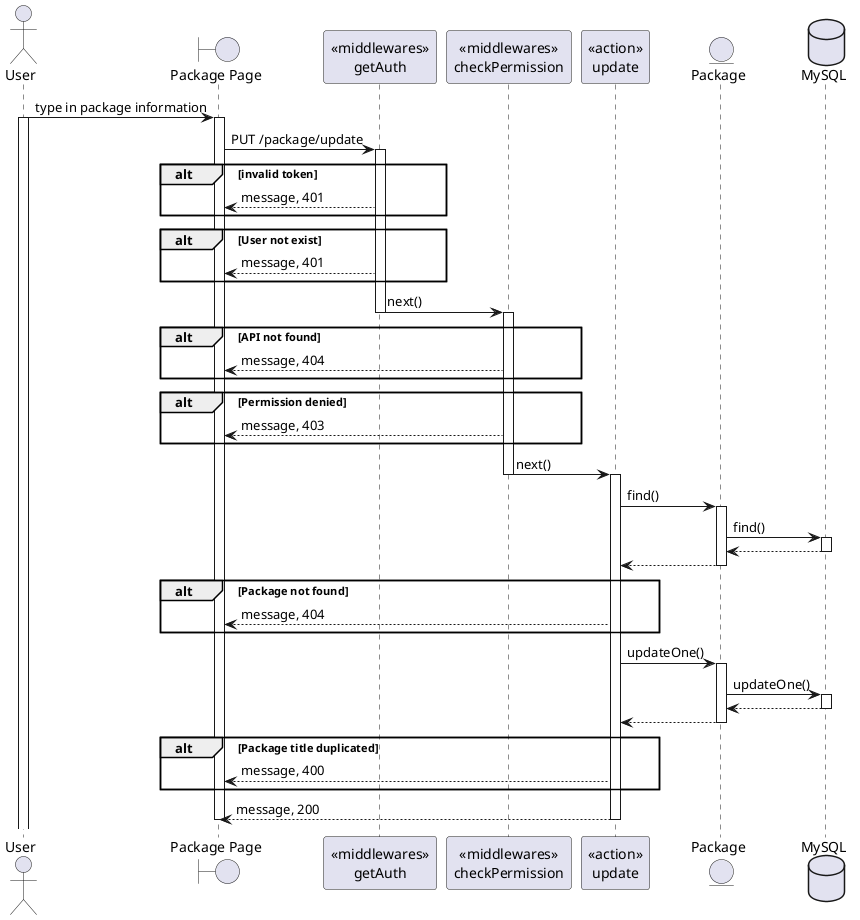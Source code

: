 @startuml
actor User
boundary "Package Page" as Client
participant "<<middlewares>>\ngetAuth" as mid1
participant "<<middlewares>>\ncheckPermission" as mid2
participant "<<action>>\nupdate" as Controller
entity "Package" as Model
database "MySQL" as DB

User -> Client: type in package information
activate User
activate Client
Client -> mid1: PUT /package/update
activate mid1
alt invalid token
    mid1 --> Client: message, 401
end
alt User not exist
    mid1 --> Client: message, 401
end
mid1 -> mid2: next()
deactivate mid1
activate mid2
alt API not found
    mid2 --> Client: message, 404
end
alt Permission denied
    mid2 --> Client: message, 403
end
mid2 -> Controller: next()
deactivate mid2
activate Controller
Controller -> Model: find()
activate Model
Model -> DB: find()
activate DB
DB --> Model
deactivate DB
Model --> Controller
deactivate Model
Alt Package not found
    Controller --> Client: message, 404
end
Controller -> Model: updateOne()
activate Model
Model -> DB: updateOne()
activate DB
DB --> Model
deactivate DB
Model --> Controller
deactivate Model
alt Package title duplicated
Controller --> Client: message, 400
end
Controller --> Client: message, 200
deactivate Controller







deactivate Client

@enduml
